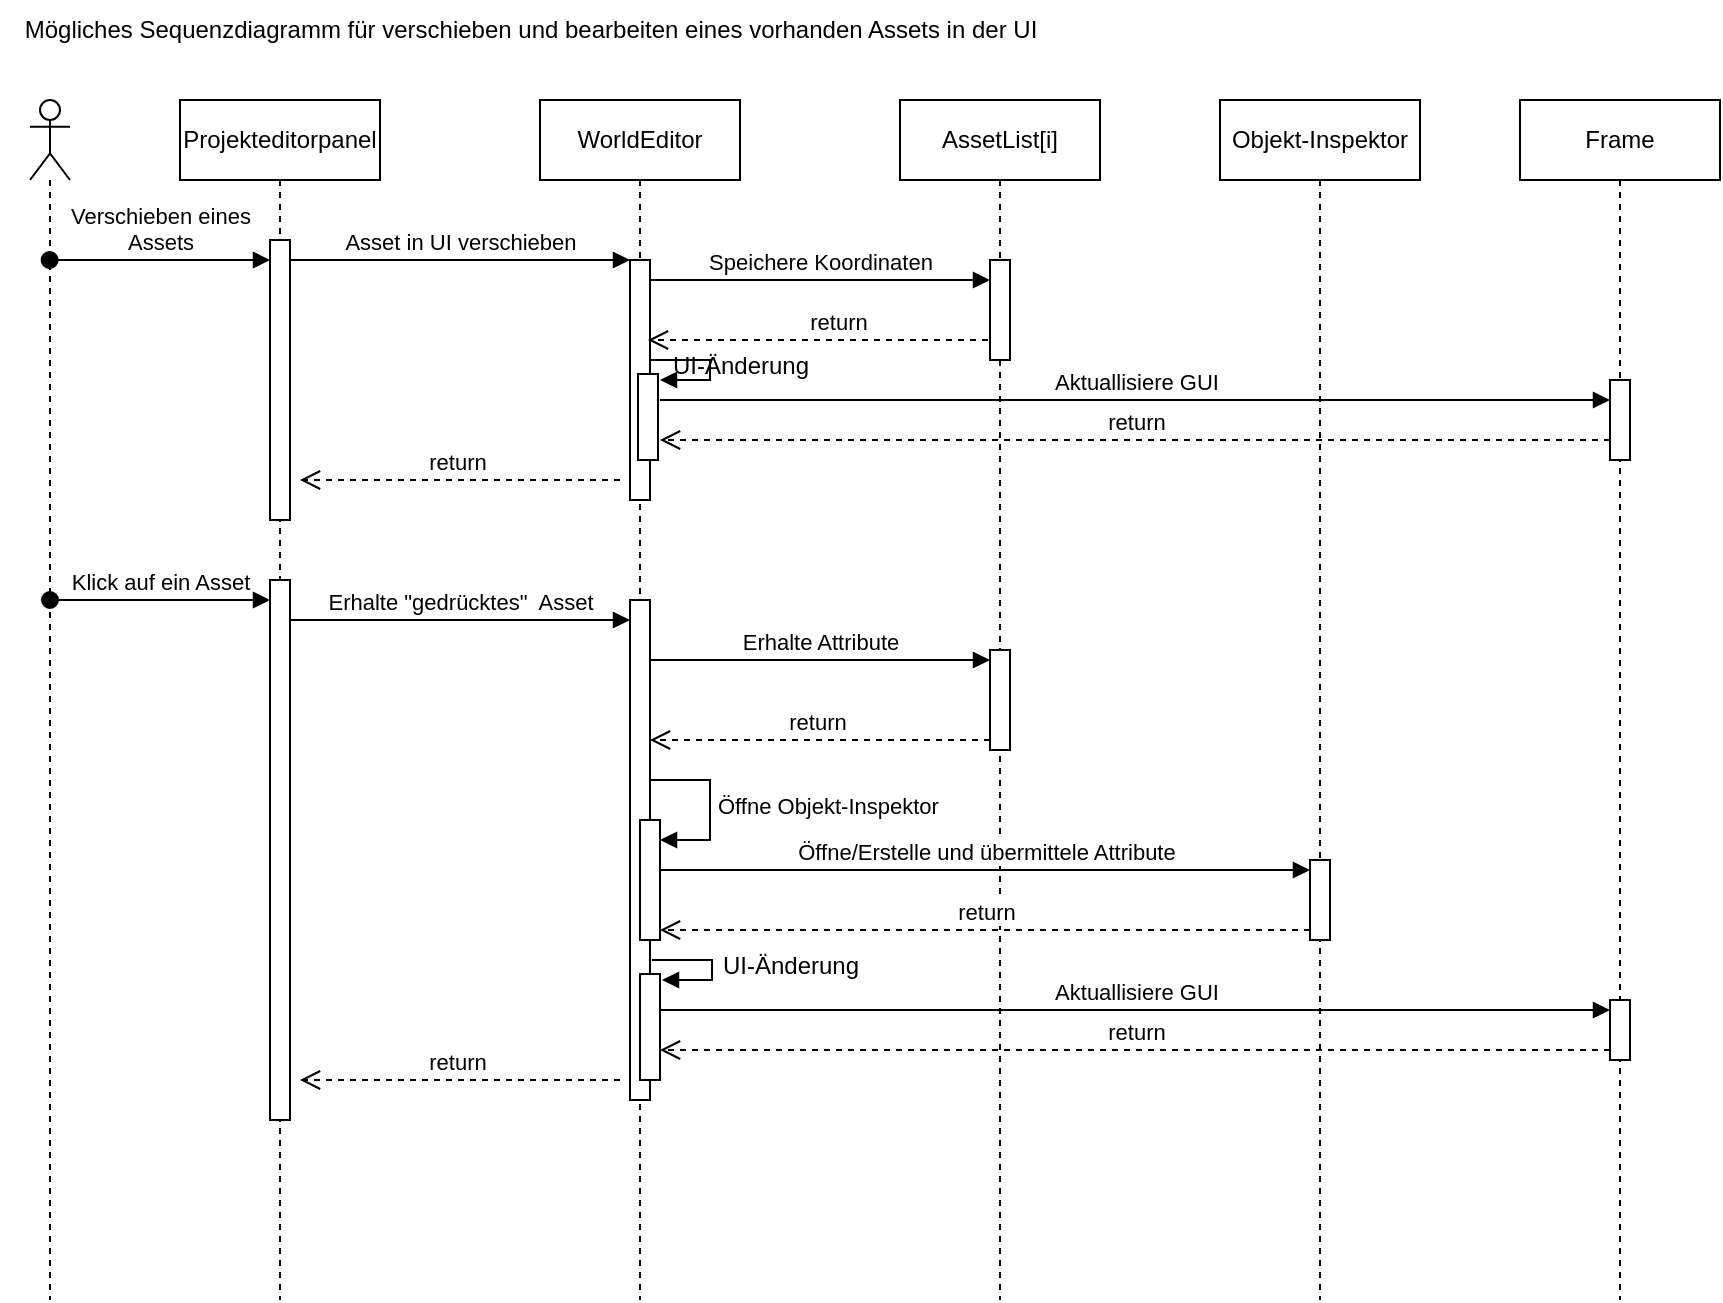 <mxfile version="22.0.8" type="device">
  <diagram name="Page-1" id="2YBvvXClWsGukQMizWep">
    <mxGraphModel dx="1838" dy="1632" grid="1" gridSize="10" guides="1" tooltips="1" connect="1" arrows="1" fold="1" page="1" pageScale="1" pageWidth="850" pageHeight="1100" math="0" shadow="0">
      <root>
        <mxCell id="0" />
        <mxCell id="1" parent="0" />
        <mxCell id="aM9ryv3xv72pqoxQDRHE-1" value="Projekteditorpanel" style="shape=umlLifeline;perimeter=lifelinePerimeter;whiteSpace=wrap;html=1;container=0;dropTarget=0;collapsible=0;recursiveResize=0;outlineConnect=0;portConstraint=eastwest;newEdgeStyle={&quot;edgeStyle&quot;:&quot;elbowEdgeStyle&quot;,&quot;elbow&quot;:&quot;vertical&quot;,&quot;curved&quot;:0,&quot;rounded&quot;:0};" parent="1" vertex="1">
          <mxGeometry x="40" y="40" width="100" height="600" as="geometry" />
        </mxCell>
        <mxCell id="aM9ryv3xv72pqoxQDRHE-2" value="" style="html=1;points=[];perimeter=orthogonalPerimeter;outlineConnect=0;targetShapes=umlLifeline;portConstraint=eastwest;newEdgeStyle={&quot;edgeStyle&quot;:&quot;elbowEdgeStyle&quot;,&quot;elbow&quot;:&quot;vertical&quot;,&quot;curved&quot;:0,&quot;rounded&quot;:0};" parent="aM9ryv3xv72pqoxQDRHE-1" vertex="1">
          <mxGeometry x="45" y="70" width="10" height="140" as="geometry" />
        </mxCell>
        <mxCell id="C4zF6itcsQpbDgRe86B--19" value="" style="html=1;points=[];perimeter=orthogonalPerimeter;outlineConnect=0;targetShapes=umlLifeline;portConstraint=eastwest;newEdgeStyle={&quot;edgeStyle&quot;:&quot;elbowEdgeStyle&quot;,&quot;elbow&quot;:&quot;vertical&quot;,&quot;curved&quot;:0,&quot;rounded&quot;:0};" parent="aM9ryv3xv72pqoxQDRHE-1" vertex="1">
          <mxGeometry x="45" y="240" width="10" height="270" as="geometry" />
        </mxCell>
        <mxCell id="aM9ryv3xv72pqoxQDRHE-5" value="WorldEditor" style="shape=umlLifeline;perimeter=lifelinePerimeter;whiteSpace=wrap;html=1;container=0;dropTarget=0;collapsible=0;recursiveResize=0;outlineConnect=0;portConstraint=eastwest;newEdgeStyle={&quot;edgeStyle&quot;:&quot;elbowEdgeStyle&quot;,&quot;elbow&quot;:&quot;vertical&quot;,&quot;curved&quot;:0,&quot;rounded&quot;:0};" parent="1" vertex="1">
          <mxGeometry x="220" y="40" width="100" height="600" as="geometry" />
        </mxCell>
        <mxCell id="aM9ryv3xv72pqoxQDRHE-6" value="" style="html=1;points=[];perimeter=orthogonalPerimeter;outlineConnect=0;targetShapes=umlLifeline;portConstraint=eastwest;newEdgeStyle={&quot;edgeStyle&quot;:&quot;elbowEdgeStyle&quot;,&quot;elbow&quot;:&quot;vertical&quot;,&quot;curved&quot;:0,&quot;rounded&quot;:0};" parent="aM9ryv3xv72pqoxQDRHE-5" vertex="1">
          <mxGeometry x="45" y="80" width="10" height="120" as="geometry" />
        </mxCell>
        <mxCell id="C4zF6itcsQpbDgRe86B--12" value="" style="html=1;points=[[0,0,0,0,5],[0,1,0,0,-5],[1,0,0,0,5],[1,1,0,0,-5]];perimeter=orthogonalPerimeter;outlineConnect=0;targetShapes=umlLifeline;portConstraint=eastwest;newEdgeStyle={&quot;curved&quot;:0,&quot;rounded&quot;:0};" parent="aM9ryv3xv72pqoxQDRHE-5" vertex="1">
          <mxGeometry x="49" y="137" width="10" height="43" as="geometry" />
        </mxCell>
        <mxCell id="C4zF6itcsQpbDgRe86B--13" value="" style="html=1;align=left;spacingLeft=2;endArrow=block;rounded=0;edgeStyle=orthogonalEdgeStyle;curved=0;rounded=0;" parent="aM9ryv3xv72pqoxQDRHE-5" edge="1">
          <mxGeometry relative="1" as="geometry">
            <mxPoint x="55" y="129.99" as="sourcePoint" />
            <Array as="points">
              <mxPoint x="85" y="130" />
              <mxPoint x="85" y="140" />
              <mxPoint x="60" y="140" />
            </Array>
            <mxPoint x="60" y="140" as="targetPoint" />
          </mxGeometry>
        </mxCell>
        <mxCell id="C4zF6itcsQpbDgRe86B--24" value="" style="html=1;points=[];perimeter=orthogonalPerimeter;outlineConnect=0;targetShapes=umlLifeline;portConstraint=eastwest;newEdgeStyle={&quot;edgeStyle&quot;:&quot;elbowEdgeStyle&quot;,&quot;elbow&quot;:&quot;vertical&quot;,&quot;curved&quot;:0,&quot;rounded&quot;:0};" parent="aM9ryv3xv72pqoxQDRHE-5" vertex="1">
          <mxGeometry x="45" y="250" width="10" height="250" as="geometry" />
        </mxCell>
        <mxCell id="C4zF6itcsQpbDgRe86B--31" value="" style="html=1;points=[[0,0,0,0,5],[0,1,0,0,-5],[1,0,0,0,5],[1,1,0,0,-5]];perimeter=orthogonalPerimeter;outlineConnect=0;targetShapes=umlLifeline;portConstraint=eastwest;newEdgeStyle={&quot;curved&quot;:0,&quot;rounded&quot;:0};" parent="aM9ryv3xv72pqoxQDRHE-5" vertex="1">
          <mxGeometry x="50" y="360" width="10" height="60" as="geometry" />
        </mxCell>
        <mxCell id="C4zF6itcsQpbDgRe86B--32" value="Öffne Objekt-Inspektor" style="html=1;align=left;spacingLeft=2;endArrow=block;rounded=0;edgeStyle=orthogonalEdgeStyle;curved=0;rounded=0;" parent="aM9ryv3xv72pqoxQDRHE-5" target="C4zF6itcsQpbDgRe86B--31" edge="1">
          <mxGeometry relative="1" as="geometry">
            <mxPoint x="55" y="340" as="sourcePoint" />
            <Array as="points">
              <mxPoint x="85" y="370" />
            </Array>
          </mxGeometry>
        </mxCell>
        <mxCell id="C4zF6itcsQpbDgRe86B--54" value="" style="html=1;points=[[0,0,0,0,5],[0,1,0,0,-5],[1,0,0,0,5],[1,1,0,0,-5]];perimeter=orthogonalPerimeter;outlineConnect=0;targetShapes=umlLifeline;portConstraint=eastwest;newEdgeStyle={&quot;curved&quot;:0,&quot;rounded&quot;:0};" parent="aM9ryv3xv72pqoxQDRHE-5" vertex="1">
          <mxGeometry x="50" y="437.01" width="10" height="52.99" as="geometry" />
        </mxCell>
        <mxCell id="C4zF6itcsQpbDgRe86B--55" value="" style="html=1;align=left;spacingLeft=2;endArrow=block;rounded=0;edgeStyle=orthogonalEdgeStyle;curved=0;rounded=0;" parent="aM9ryv3xv72pqoxQDRHE-5" edge="1">
          <mxGeometry relative="1" as="geometry">
            <mxPoint x="56" y="430" as="sourcePoint" />
            <Array as="points">
              <mxPoint x="86" y="430.01" />
              <mxPoint x="86" y="440.01" />
              <mxPoint x="61" y="440.01" />
            </Array>
            <mxPoint x="61" y="440.01" as="targetPoint" />
          </mxGeometry>
        </mxCell>
        <mxCell id="aM9ryv3xv72pqoxQDRHE-7" value="Asset in UI verschieben" style="html=1;verticalAlign=bottom;endArrow=block;edgeStyle=elbowEdgeStyle;elbow=vertical;curved=0;rounded=0;" parent="1" source="aM9ryv3xv72pqoxQDRHE-2" target="aM9ryv3xv72pqoxQDRHE-6" edge="1">
          <mxGeometry relative="1" as="geometry">
            <mxPoint x="195" y="130" as="sourcePoint" />
            <Array as="points">
              <mxPoint x="180" y="120" />
            </Array>
          </mxGeometry>
        </mxCell>
        <mxCell id="aM9ryv3xv72pqoxQDRHE-8" value="return&amp;nbsp;" style="html=1;verticalAlign=bottom;endArrow=open;dashed=1;endSize=8;edgeStyle=elbowEdgeStyle;elbow=vertical;curved=0;rounded=0;" parent="1" edge="1">
          <mxGeometry relative="1" as="geometry">
            <mxPoint x="100" y="230" as="targetPoint" />
            <Array as="points">
              <mxPoint x="175" y="230" />
            </Array>
            <mxPoint x="260" y="230" as="sourcePoint" />
          </mxGeometry>
        </mxCell>
        <mxCell id="C4zF6itcsQpbDgRe86B--4" value="AssetList[i]" style="shape=umlLifeline;perimeter=lifelinePerimeter;whiteSpace=wrap;html=1;container=0;dropTarget=0;collapsible=0;recursiveResize=0;outlineConnect=0;portConstraint=eastwest;newEdgeStyle={&quot;edgeStyle&quot;:&quot;elbowEdgeStyle&quot;,&quot;elbow&quot;:&quot;vertical&quot;,&quot;curved&quot;:0,&quot;rounded&quot;:0};" parent="1" vertex="1">
          <mxGeometry x="400" y="40" width="100" height="600" as="geometry" />
        </mxCell>
        <mxCell id="C4zF6itcsQpbDgRe86B--5" value="" style="html=1;points=[];perimeter=orthogonalPerimeter;outlineConnect=0;targetShapes=umlLifeline;portConstraint=eastwest;newEdgeStyle={&quot;edgeStyle&quot;:&quot;elbowEdgeStyle&quot;,&quot;elbow&quot;:&quot;vertical&quot;,&quot;curved&quot;:0,&quot;rounded&quot;:0};" parent="C4zF6itcsQpbDgRe86B--4" vertex="1">
          <mxGeometry x="45" y="80" width="10" height="50" as="geometry" />
        </mxCell>
        <mxCell id="C4zF6itcsQpbDgRe86B--28" value="" style="html=1;points=[];perimeter=orthogonalPerimeter;outlineConnect=0;targetShapes=umlLifeline;portConstraint=eastwest;newEdgeStyle={&quot;edgeStyle&quot;:&quot;elbowEdgeStyle&quot;,&quot;elbow&quot;:&quot;vertical&quot;,&quot;curved&quot;:0,&quot;rounded&quot;:0};" parent="C4zF6itcsQpbDgRe86B--4" vertex="1">
          <mxGeometry x="45" y="275" width="10" height="50" as="geometry" />
        </mxCell>
        <mxCell id="C4zF6itcsQpbDgRe86B--6" value="Speichere Koordinaten" style="html=1;verticalAlign=bottom;endArrow=block;edgeStyle=elbowEdgeStyle;elbow=vertical;curved=0;rounded=0;" parent="1" edge="1">
          <mxGeometry relative="1" as="geometry">
            <mxPoint x="275" y="130" as="sourcePoint" />
            <Array as="points">
              <mxPoint x="360" y="130" />
            </Array>
            <mxPoint x="445" y="130" as="targetPoint" />
          </mxGeometry>
        </mxCell>
        <mxCell id="C4zF6itcsQpbDgRe86B--9" value="return" style="html=1;verticalAlign=bottom;endArrow=open;dashed=1;endSize=8;edgeStyle=elbowEdgeStyle;elbow=vertical;curved=0;rounded=0;" parent="1" edge="1">
          <mxGeometry x="-0.118" relative="1" as="geometry">
            <mxPoint x="274" y="160" as="targetPoint" />
            <Array as="points">
              <mxPoint x="369" y="160" />
            </Array>
            <mxPoint x="444" y="160" as="sourcePoint" />
            <mxPoint as="offset" />
          </mxGeometry>
        </mxCell>
        <mxCell id="C4zF6itcsQpbDgRe86B--17" value="Mögliches Sequenzdiagramm für verschieben und bearbeiten eines vorhanden Assets in der UI" style="text;html=1;align=center;verticalAlign=middle;resizable=0;points=[];autosize=1;strokeColor=none;fillColor=none;" parent="1" vertex="1">
          <mxGeometry x="-50" y="-10" width="530" height="30" as="geometry" />
        </mxCell>
        <mxCell id="C4zF6itcsQpbDgRe86B--23" value="Klick auf ein Asset" style="html=1;verticalAlign=bottom;startArrow=oval;endArrow=block;startSize=8;edgeStyle=elbowEdgeStyle;elbow=vertical;curved=0;rounded=0;" parent="1" source="C4zF6itcsQpbDgRe86B--33" edge="1">
          <mxGeometry x="-0.001" relative="1" as="geometry">
            <mxPoint x="20" y="290.1" as="sourcePoint" />
            <mxPoint x="85" y="290.1" as="targetPoint" />
            <mxPoint as="offset" />
          </mxGeometry>
        </mxCell>
        <mxCell id="C4zF6itcsQpbDgRe86B--25" value="Erhalte &quot;gedrücktes&quot;&amp;nbsp; Asset" style="html=1;verticalAlign=bottom;endArrow=block;edgeStyle=elbowEdgeStyle;elbow=vertical;curved=0;rounded=0;" parent="1" edge="1">
          <mxGeometry relative="1" as="geometry">
            <mxPoint x="95" y="300" as="sourcePoint" />
            <Array as="points">
              <mxPoint x="180" y="300" />
            </Array>
            <mxPoint x="265" y="300" as="targetPoint" />
            <mxPoint as="offset" />
          </mxGeometry>
        </mxCell>
        <mxCell id="C4zF6itcsQpbDgRe86B--26" value="return&amp;nbsp;" style="html=1;verticalAlign=bottom;endArrow=open;dashed=1;endSize=8;edgeStyle=elbowEdgeStyle;elbow=vertical;curved=0;rounded=0;" parent="1" edge="1">
          <mxGeometry relative="1" as="geometry">
            <mxPoint x="100" y="530" as="targetPoint" />
            <Array as="points">
              <mxPoint x="175" y="530" />
            </Array>
            <mxPoint x="260" y="530" as="sourcePoint" />
          </mxGeometry>
        </mxCell>
        <mxCell id="C4zF6itcsQpbDgRe86B--29" value="Erhalte Attribute" style="html=1;verticalAlign=bottom;endArrow=block;edgeStyle=elbowEdgeStyle;elbow=vertical;curved=0;rounded=0;" parent="1" source="C4zF6itcsQpbDgRe86B--24" target="C4zF6itcsQpbDgRe86B--28" edge="1">
          <mxGeometry relative="1" as="geometry">
            <mxPoint x="290" y="320" as="sourcePoint" />
            <Array as="points">
              <mxPoint x="360" y="320" />
            </Array>
            <mxPoint x="445" y="325" as="targetPoint" />
          </mxGeometry>
        </mxCell>
        <mxCell id="C4zF6itcsQpbDgRe86B--30" value="return&amp;nbsp;" style="html=1;verticalAlign=bottom;endArrow=open;dashed=1;endSize=8;edgeStyle=elbowEdgeStyle;elbow=vertical;curved=0;rounded=0;" parent="1" source="C4zF6itcsQpbDgRe86B--28" target="C4zF6itcsQpbDgRe86B--24" edge="1">
          <mxGeometry relative="1" as="geometry">
            <mxPoint x="300" y="360" as="targetPoint" />
            <Array as="points">
              <mxPoint x="365" y="360" />
            </Array>
            <mxPoint x="430" y="360" as="sourcePoint" />
          </mxGeometry>
        </mxCell>
        <mxCell id="C4zF6itcsQpbDgRe86B--33" value="" style="shape=umlLifeline;perimeter=lifelinePerimeter;whiteSpace=wrap;html=1;container=1;dropTarget=0;collapsible=0;recursiveResize=0;outlineConnect=0;portConstraint=eastwest;newEdgeStyle={&quot;curved&quot;:0,&quot;rounded&quot;:0};participant=umlActor;" parent="1" vertex="1">
          <mxGeometry x="-35" y="40" width="20" height="600" as="geometry" />
        </mxCell>
        <mxCell id="aM9ryv3xv72pqoxQDRHE-3" value="Verschieben eines &lt;br&gt;Assets" style="html=1;verticalAlign=bottom;startArrow=oval;endArrow=block;startSize=8;edgeStyle=elbowEdgeStyle;elbow=vertical;curved=0;rounded=0;" parent="1" edge="1">
          <mxGeometry x="0.002" relative="1" as="geometry">
            <mxPoint x="-25.19" y="120.004" as="sourcePoint" />
            <mxPoint x="85" y="120.004" as="targetPoint" />
            <mxPoint as="offset" />
          </mxGeometry>
        </mxCell>
        <mxCell id="C4zF6itcsQpbDgRe86B--37" value="Objekt-Inspektor" style="shape=umlLifeline;perimeter=lifelinePerimeter;whiteSpace=wrap;html=1;container=1;dropTarget=0;collapsible=0;recursiveResize=0;outlineConnect=0;portConstraint=eastwest;newEdgeStyle={&quot;curved&quot;:0,&quot;rounded&quot;:0};" parent="1" vertex="1">
          <mxGeometry x="560" y="40" width="100" height="600" as="geometry" />
        </mxCell>
        <mxCell id="C4zF6itcsQpbDgRe86B--39" value="" style="html=1;points=[[0,0,0,0,5],[0,1,0,0,-5],[1,0,0,0,5],[1,1,0,0,-5]];perimeter=orthogonalPerimeter;outlineConnect=0;targetShapes=umlLifeline;portConstraint=eastwest;newEdgeStyle={&quot;curved&quot;:0,&quot;rounded&quot;:0};" parent="C4zF6itcsQpbDgRe86B--37" vertex="1">
          <mxGeometry x="45" y="380" width="10" height="40" as="geometry" />
        </mxCell>
        <mxCell id="C4zF6itcsQpbDgRe86B--40" value="Öffne/Erstelle und übermittele Attribute" style="html=1;verticalAlign=bottom;endArrow=block;curved=0;rounded=0;entryX=0;entryY=0;entryDx=0;entryDy=5;" parent="1" source="C4zF6itcsQpbDgRe86B--31" target="C4zF6itcsQpbDgRe86B--39" edge="1">
          <mxGeometry relative="1" as="geometry">
            <mxPoint x="535" y="425" as="sourcePoint" />
          </mxGeometry>
        </mxCell>
        <mxCell id="C4zF6itcsQpbDgRe86B--41" value="return" style="html=1;verticalAlign=bottom;endArrow=open;dashed=1;endSize=8;curved=0;rounded=0;exitX=0;exitY=1;exitDx=0;exitDy=-5;entryX=1;entryY=1;entryDx=0;entryDy=-5;entryPerimeter=0;" parent="1" source="C4zF6itcsQpbDgRe86B--39" target="C4zF6itcsQpbDgRe86B--31" edge="1">
          <mxGeometry relative="1" as="geometry">
            <mxPoint x="535" y="495" as="targetPoint" />
          </mxGeometry>
        </mxCell>
        <mxCell id="I0nIJ27HyEMuc_X8d-b0-1" value="Frame" style="shape=umlLifeline;perimeter=lifelinePerimeter;whiteSpace=wrap;html=1;container=1;dropTarget=0;collapsible=0;recursiveResize=0;outlineConnect=0;portConstraint=eastwest;newEdgeStyle={&quot;curved&quot;:0,&quot;rounded&quot;:0};" vertex="1" parent="1">
          <mxGeometry x="710" y="40" width="100" height="600" as="geometry" />
        </mxCell>
        <mxCell id="I0nIJ27HyEMuc_X8d-b0-2" value="" style="html=1;points=[[0,0,0,0,5],[0,1,0,0,-5],[1,0,0,0,5],[1,1,0,0,-5]];perimeter=orthogonalPerimeter;outlineConnect=0;targetShapes=umlLifeline;portConstraint=eastwest;newEdgeStyle={&quot;curved&quot;:0,&quot;rounded&quot;:0};" vertex="1" parent="I0nIJ27HyEMuc_X8d-b0-1">
          <mxGeometry x="45" y="140" width="10" height="40" as="geometry" />
        </mxCell>
        <mxCell id="I0nIJ27HyEMuc_X8d-b0-5" value="" style="html=1;points=[[0,0,0,0,5],[0,1,0,0,-5],[1,0,0,0,5],[1,1,0,0,-5]];perimeter=orthogonalPerimeter;outlineConnect=0;targetShapes=umlLifeline;portConstraint=eastwest;newEdgeStyle={&quot;curved&quot;:0,&quot;rounded&quot;:0};" vertex="1" parent="I0nIJ27HyEMuc_X8d-b0-1">
          <mxGeometry x="45" y="450" width="10" height="30" as="geometry" />
        </mxCell>
        <mxCell id="I0nIJ27HyEMuc_X8d-b0-4" value="return" style="html=1;verticalAlign=bottom;endArrow=open;dashed=1;endSize=8;curved=0;rounded=0;exitX=0;exitY=1;exitDx=0;exitDy=-5;" edge="1" parent="1">
          <mxGeometry relative="1" as="geometry">
            <mxPoint x="280" y="210" as="targetPoint" />
            <mxPoint x="755" y="210" as="sourcePoint" />
          </mxGeometry>
        </mxCell>
        <mxCell id="I0nIJ27HyEMuc_X8d-b0-3" value="Aktuallisiere GUI" style="html=1;verticalAlign=bottom;endArrow=block;curved=0;rounded=0;" edge="1" target="I0nIJ27HyEMuc_X8d-b0-2" parent="1">
          <mxGeometry relative="1" as="geometry">
            <mxPoint x="280" y="190" as="sourcePoint" />
            <mxPoint x="750" y="190" as="targetPoint" />
          </mxGeometry>
        </mxCell>
        <mxCell id="I0nIJ27HyEMuc_X8d-b0-6" value="Aktuallisiere GUI" style="html=1;verticalAlign=bottom;endArrow=block;curved=0;rounded=0;entryX=0;entryY=0;entryDx=0;entryDy=5;" edge="1" target="I0nIJ27HyEMuc_X8d-b0-5" parent="1" source="C4zF6itcsQpbDgRe86B--54">
          <mxGeometry relative="1" as="geometry">
            <mxPoint x="685" y="495" as="sourcePoint" />
          </mxGeometry>
        </mxCell>
        <mxCell id="I0nIJ27HyEMuc_X8d-b0-7" value="return" style="html=1;verticalAlign=bottom;endArrow=open;dashed=1;endSize=8;curved=0;rounded=0;exitX=0;exitY=1;exitDx=0;exitDy=-5;" edge="1" source="I0nIJ27HyEMuc_X8d-b0-5" parent="1" target="C4zF6itcsQpbDgRe86B--54">
          <mxGeometry relative="1" as="geometry">
            <mxPoint x="685" y="565" as="targetPoint" />
          </mxGeometry>
        </mxCell>
        <mxCell id="I0nIJ27HyEMuc_X8d-b0-8" value="UI-Änderung" style="text;html=1;align=center;verticalAlign=middle;resizable=0;points=[];autosize=1;strokeColor=none;fillColor=none;" vertex="1" parent="1">
          <mxGeometry x="300" y="458" width="90" height="30" as="geometry" />
        </mxCell>
        <mxCell id="I0nIJ27HyEMuc_X8d-b0-9" value="UI-Änderung" style="text;html=1;align=center;verticalAlign=middle;resizable=0;points=[];autosize=1;strokeColor=none;fillColor=none;" vertex="1" parent="1">
          <mxGeometry x="275" y="158" width="90" height="30" as="geometry" />
        </mxCell>
      </root>
    </mxGraphModel>
  </diagram>
</mxfile>
